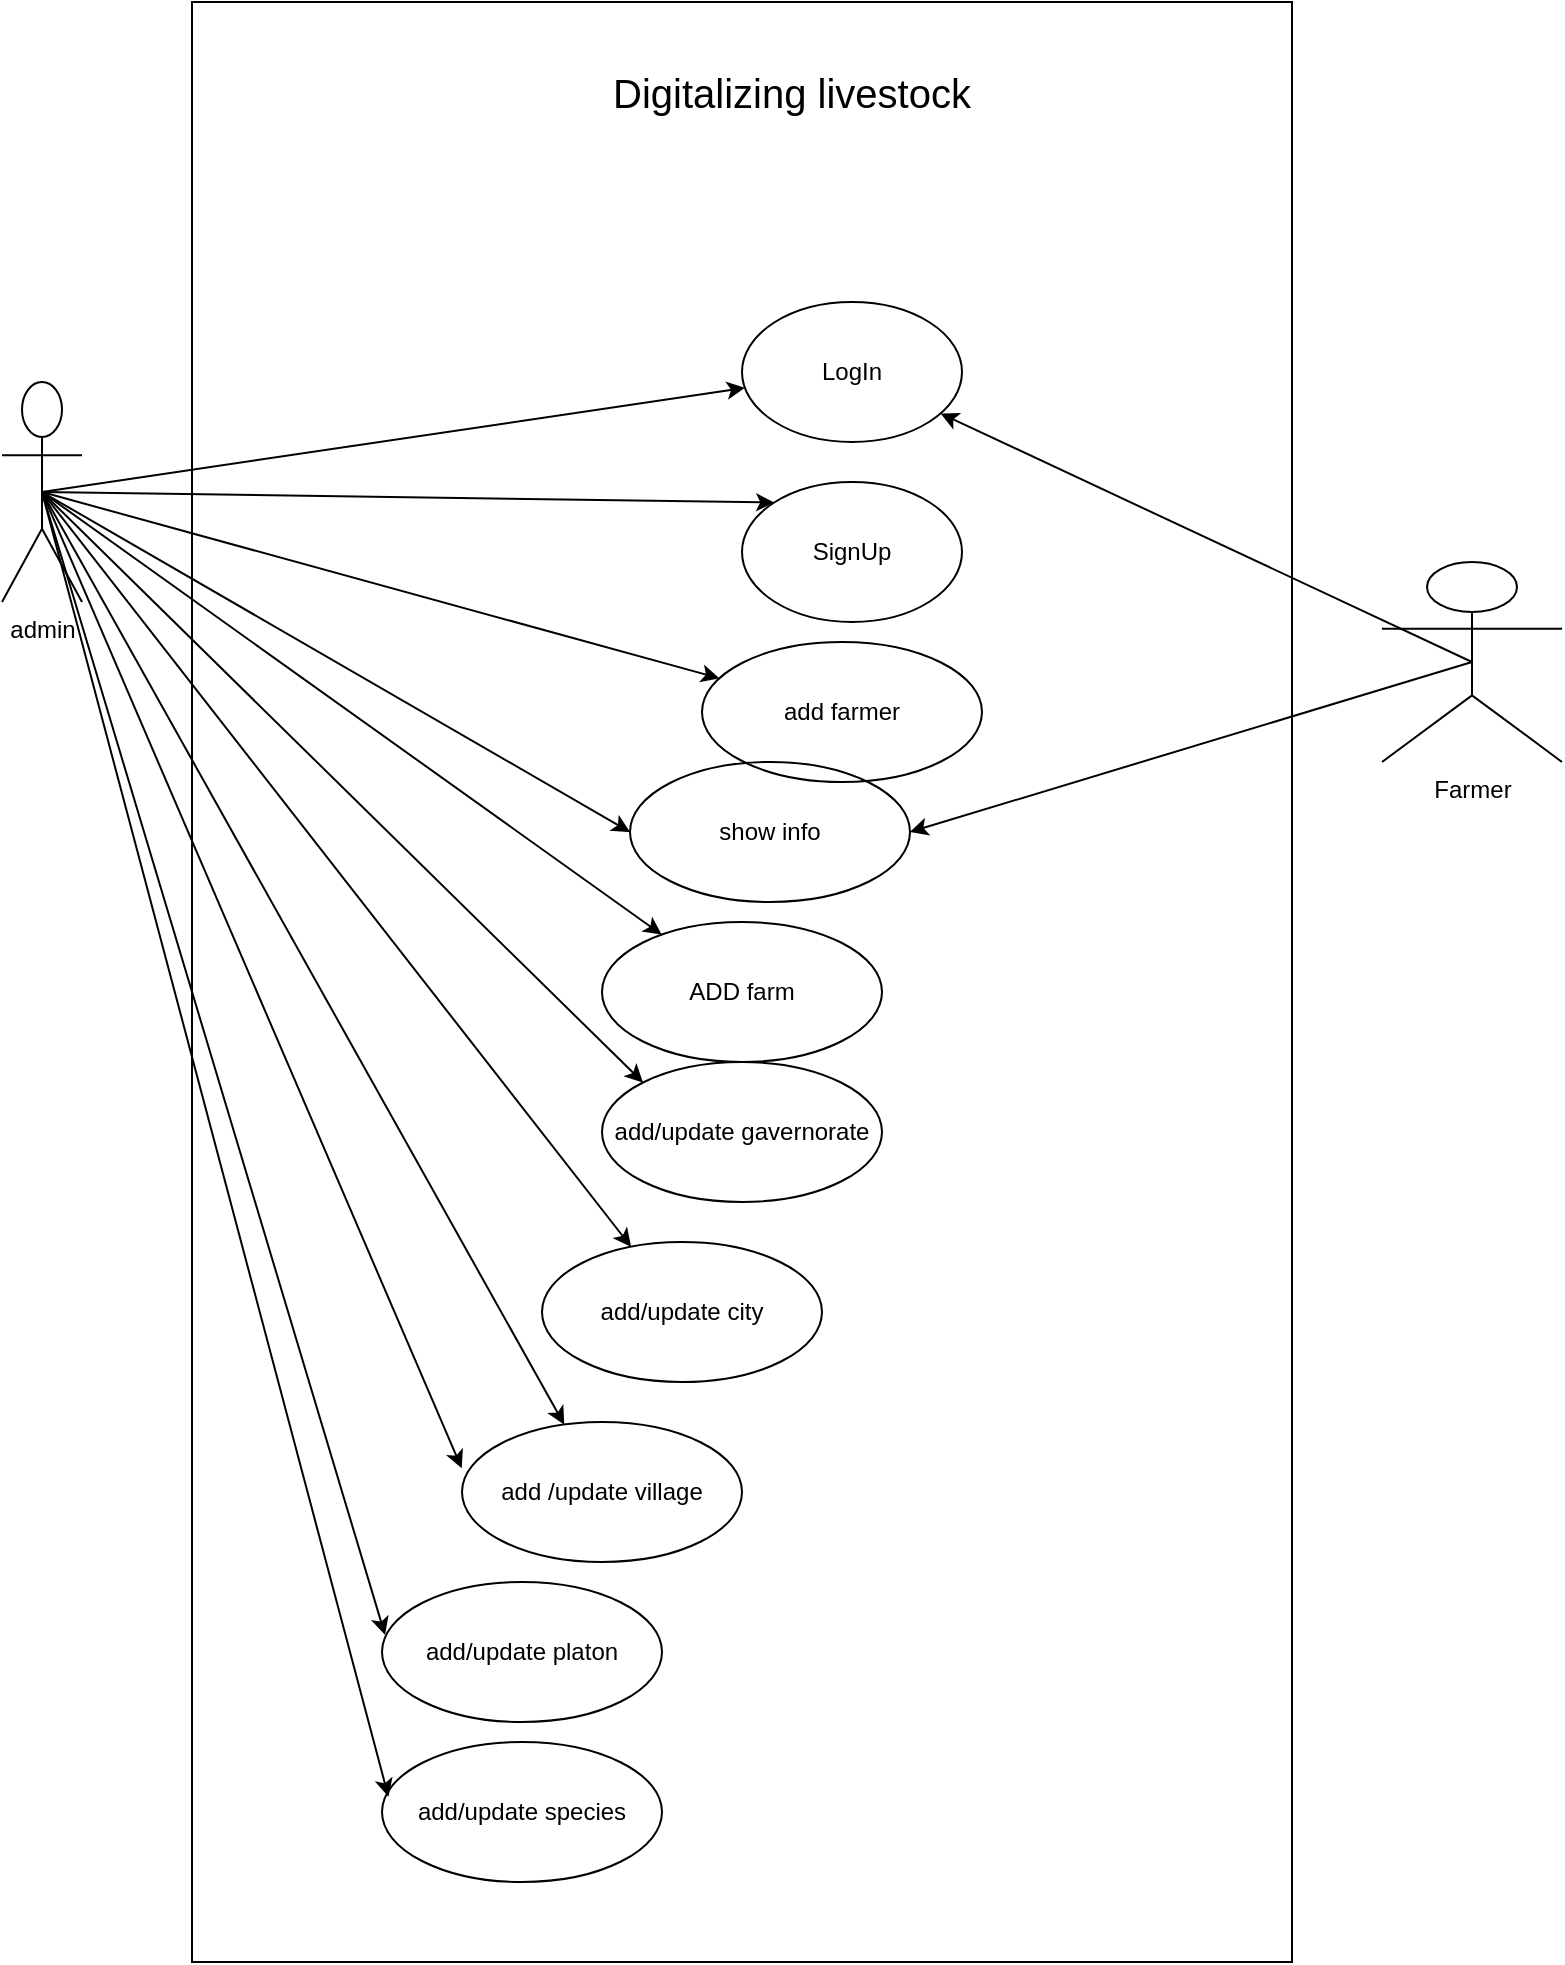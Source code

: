 <mxfile><diagram id="LpJBDwgps_DYHXv7BdRl" name="Page-1"><mxGraphModel dx="1651" dy="575" grid="1" gridSize="10" guides="1" tooltips="1" connect="1" arrows="1" fold="1" page="1" pageScale="1" pageWidth="827" pageHeight="1169" math="0" shadow="0"><root><mxCell id="0"/><mxCell id="1" parent="0"/><mxCell id="4" style="edgeStyle=none;html=1;exitX=0.5;exitY=0.5;exitDx=0;exitDy=0;exitPerimeter=0;" parent="1" source="2" target="3" edge="1"><mxGeometry relative="1" as="geometry"/></mxCell><mxCell id="6" style="edgeStyle=none;html=1;exitX=0.5;exitY=0.5;exitDx=0;exitDy=0;exitPerimeter=0;entryX=0;entryY=0;entryDx=0;entryDy=0;" parent="1" source="2" target="5" edge="1"><mxGeometry relative="1" as="geometry"/></mxCell><mxCell id="8" style="edgeStyle=none;html=1;exitX=0.5;exitY=0.5;exitDx=0;exitDy=0;exitPerimeter=0;" parent="1" source="2" target="7" edge="1"><mxGeometry relative="1" as="geometry"/></mxCell><mxCell id="10" style="edgeStyle=none;html=1;exitX=0.5;exitY=0.5;exitDx=0;exitDy=0;exitPerimeter=0;" parent="1" source="2" target="9" edge="1"><mxGeometry relative="1" as="geometry"/></mxCell><mxCell id="17" style="edgeStyle=none;html=1;exitX=0.5;exitY=0.5;exitDx=0;exitDy=0;exitPerimeter=0;entryX=0;entryY=0;entryDx=0;entryDy=0;fontColor=none;" parent="1" source="2" target="16" edge="1"><mxGeometry relative="1" as="geometry"/></mxCell><mxCell id="20" style="edgeStyle=none;html=1;exitX=0.5;exitY=0.5;exitDx=0;exitDy=0;exitPerimeter=0;fontColor=none;" parent="1" source="2" target="18" edge="1"><mxGeometry relative="1" as="geometry"/></mxCell><mxCell id="21" style="edgeStyle=none;html=1;exitX=0.5;exitY=0.5;exitDx=0;exitDy=0;exitPerimeter=0;fontColor=none;" parent="1" source="2" target="19" edge="1"><mxGeometry relative="1" as="geometry"/></mxCell><mxCell id="24" style="edgeStyle=none;html=1;exitX=0.5;exitY=0.5;exitDx=0;exitDy=0;exitPerimeter=0;entryX=-0.001;entryY=0.331;entryDx=0;entryDy=0;entryPerimeter=0;fontColor=none;" parent="1" source="2" target="19" edge="1"><mxGeometry relative="1" as="geometry"/></mxCell><mxCell id="25" style="edgeStyle=none;html=1;exitX=0.5;exitY=0.5;exitDx=0;exitDy=0;exitPerimeter=0;entryX=0.011;entryY=0.379;entryDx=0;entryDy=0;entryPerimeter=0;fontColor=none;" parent="1" source="2" target="22" edge="1"><mxGeometry relative="1" as="geometry"/></mxCell><mxCell id="29" style="edgeStyle=none;html=1;exitX=0.5;exitY=0.5;exitDx=0;exitDy=0;exitPerimeter=0;entryX=0;entryY=0.5;entryDx=0;entryDy=0;fontColor=none;" parent="1" source="2" target="28" edge="1"><mxGeometry relative="1" as="geometry"/></mxCell><mxCell id="35" style="edgeStyle=none;html=1;exitX=0.5;exitY=0.5;exitDx=0;exitDy=0;exitPerimeter=0;entryX=0.023;entryY=0.391;entryDx=0;entryDy=0;entryPerimeter=0;fontColor=none;" parent="1" source="2" target="23" edge="1"><mxGeometry relative="1" as="geometry"/></mxCell><mxCell id="2" value="admin" style="shape=umlActor;verticalLabelPosition=bottom;verticalAlign=top;html=1;" parent="1" vertex="1"><mxGeometry x="-80" y="700" width="40" height="110" as="geometry"/></mxCell><mxCell id="3" value="LogIn" style="ellipse;whiteSpace=wrap;html=1;" parent="1" vertex="1"><mxGeometry x="290" y="660" width="110" height="70" as="geometry"/></mxCell><mxCell id="5" value="SignUp" style="ellipse;whiteSpace=wrap;html=1;" parent="1" vertex="1"><mxGeometry x="290" y="750" width="110" height="70" as="geometry"/></mxCell><mxCell id="7" value="add farmer" style="ellipse;whiteSpace=wrap;html=1;" parent="1" vertex="1"><mxGeometry x="270" y="830" width="140" height="70" as="geometry"/></mxCell><mxCell id="9" value="ADD farm" style="ellipse;whiteSpace=wrap;html=1;" parent="1" vertex="1"><mxGeometry x="220" y="970" width="140" height="70" as="geometry"/></mxCell><mxCell id="16" value="add/update gavernorate" style="ellipse;whiteSpace=wrap;html=1;rounded=0;fontColor=none;strokeColor=default;fillColor=none;" parent="1" vertex="1"><mxGeometry x="220" y="1040" width="140" height="70" as="geometry"/></mxCell><mxCell id="18" value="add/update city" style="ellipse;whiteSpace=wrap;html=1;rounded=0;fontColor=none;strokeColor=default;fillColor=none;" parent="1" vertex="1"><mxGeometry x="190" y="1130" width="140" height="70" as="geometry"/></mxCell><mxCell id="19" value="add /update village" style="ellipse;whiteSpace=wrap;html=1;rounded=0;fontColor=none;strokeColor=default;fillColor=none;" parent="1" vertex="1"><mxGeometry x="150" y="1220" width="140" height="70" as="geometry"/></mxCell><mxCell id="22" value="add/update platon" style="ellipse;whiteSpace=wrap;html=1;rounded=0;fontColor=none;strokeColor=default;fillColor=none;" parent="1" vertex="1"><mxGeometry x="110" y="1300" width="140" height="70" as="geometry"/></mxCell><mxCell id="23" value="add/update species" style="ellipse;whiteSpace=wrap;html=1;rounded=0;fontColor=none;strokeColor=default;fillColor=none;" parent="1" vertex="1"><mxGeometry x="110" y="1380" width="140" height="70" as="geometry"/></mxCell><mxCell id="27" style="edgeStyle=none;html=1;exitX=0.5;exitY=0.5;exitDx=0;exitDy=0;exitPerimeter=0;fontColor=none;" parent="1" source="26" target="3" edge="1"><mxGeometry relative="1" as="geometry"/></mxCell><mxCell id="30" style="edgeStyle=none;html=1;exitX=0.5;exitY=0.5;exitDx=0;exitDy=0;exitPerimeter=0;entryX=1;entryY=0.5;entryDx=0;entryDy=0;fontColor=none;" parent="1" source="26" target="28" edge="1"><mxGeometry relative="1" as="geometry"/></mxCell><mxCell id="26" value="Farmer" style="shape=umlActor;verticalLabelPosition=bottom;verticalAlign=top;html=1;rounded=0;fontColor=none;strokeColor=default;fillColor=none;" parent="1" vertex="1"><mxGeometry x="610" y="790" width="90" height="100" as="geometry"/></mxCell><mxCell id="28" value="show info" style="ellipse;whiteSpace=wrap;html=1;rounded=0;fontColor=none;strokeColor=default;fillColor=none;" parent="1" vertex="1"><mxGeometry x="234" y="890" width="140" height="70" as="geometry"/></mxCell><mxCell id="38" value="" style="rounded=0;whiteSpace=wrap;html=1;fontColor=none;strokeColor=default;fillColor=none;" parent="1" vertex="1"><mxGeometry x="15" y="510" width="550" height="980" as="geometry"/></mxCell><mxCell id="39" value="Digitalizing livestock" style="text;html=1;strokeColor=none;fillColor=none;align=center;verticalAlign=middle;whiteSpace=wrap;rounded=0;fontColor=none;fontSize=20;" parent="1" vertex="1"><mxGeometry x="90" y="540" width="450" height="30" as="geometry"/></mxCell></root></mxGraphModel></diagram></mxfile>
